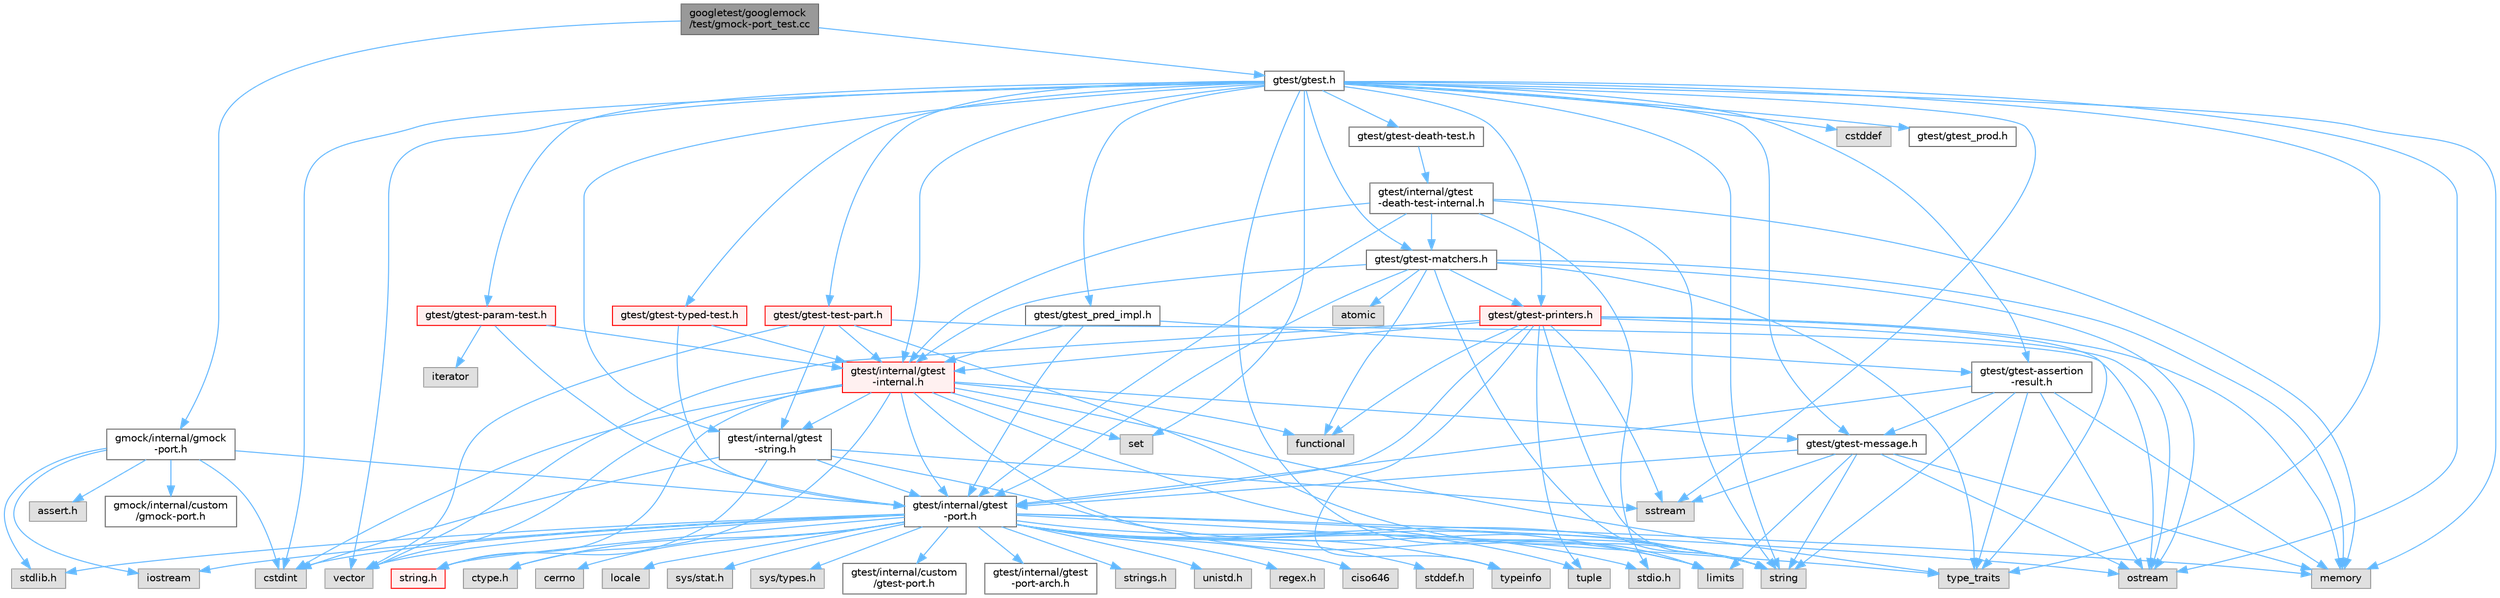 digraph "googletest/googlemock/test/gmock-port_test.cc"
{
 // LATEX_PDF_SIZE
  bgcolor="transparent";
  edge [fontname=Helvetica,fontsize=10,labelfontname=Helvetica,labelfontsize=10];
  node [fontname=Helvetica,fontsize=10,shape=box,height=0.2,width=0.4];
  Node1 [id="Node000001",label="googletest/googlemock\l/test/gmock-port_test.cc",height=0.2,width=0.4,color="gray40", fillcolor="grey60", style="filled", fontcolor="black",tooltip=" "];
  Node1 -> Node2 [id="edge1_Node000001_Node000002",color="steelblue1",style="solid",tooltip=" "];
  Node2 [id="Node000002",label="gmock/internal/gmock\l-port.h",height=0.2,width=0.4,color="grey40", fillcolor="white", style="filled",URL="$gmock-port_8h.html",tooltip=" "];
  Node2 -> Node3 [id="edge2_Node000002_Node000003",color="steelblue1",style="solid",tooltip=" "];
  Node3 [id="Node000003",label="assert.h",height=0.2,width=0.4,color="grey60", fillcolor="#E0E0E0", style="filled",tooltip=" "];
  Node2 -> Node4 [id="edge3_Node000002_Node000004",color="steelblue1",style="solid",tooltip=" "];
  Node4 [id="Node000004",label="stdlib.h",height=0.2,width=0.4,color="grey60", fillcolor="#E0E0E0", style="filled",tooltip=" "];
  Node2 -> Node5 [id="edge4_Node000002_Node000005",color="steelblue1",style="solid",tooltip=" "];
  Node5 [id="Node000005",label="cstdint",height=0.2,width=0.4,color="grey60", fillcolor="#E0E0E0", style="filled",tooltip=" "];
  Node2 -> Node6 [id="edge5_Node000002_Node000006",color="steelblue1",style="solid",tooltip=" "];
  Node6 [id="Node000006",label="iostream",height=0.2,width=0.4,color="grey60", fillcolor="#E0E0E0", style="filled",tooltip=" "];
  Node2 -> Node7 [id="edge6_Node000002_Node000007",color="steelblue1",style="solid",tooltip=" "];
  Node7 [id="Node000007",label="gmock/internal/custom\l/gmock-port.h",height=0.2,width=0.4,color="grey40", fillcolor="white", style="filled",URL="$custom_2gmock-port_8h.html",tooltip=" "];
  Node2 -> Node8 [id="edge7_Node000002_Node000008",color="steelblue1",style="solid",tooltip=" "];
  Node8 [id="Node000008",label="gtest/internal/gtest\l-port.h",height=0.2,width=0.4,color="grey40", fillcolor="white", style="filled",URL="$gtest-port_8h.html",tooltip=" "];
  Node8 -> Node9 [id="edge8_Node000008_Node000009",color="steelblue1",style="solid",tooltip=" "];
  Node9 [id="Node000009",label="ciso646",height=0.2,width=0.4,color="grey60", fillcolor="#E0E0E0", style="filled",tooltip=" "];
  Node8 -> Node10 [id="edge9_Node000008_Node000010",color="steelblue1",style="solid",tooltip=" "];
  Node10 [id="Node000010",label="ctype.h",height=0.2,width=0.4,color="grey60", fillcolor="#E0E0E0", style="filled",tooltip=" "];
  Node8 -> Node11 [id="edge10_Node000008_Node000011",color="steelblue1",style="solid",tooltip=" "];
  Node11 [id="Node000011",label="stddef.h",height=0.2,width=0.4,color="grey60", fillcolor="#E0E0E0", style="filled",tooltip=" "];
  Node8 -> Node12 [id="edge11_Node000008_Node000012",color="steelblue1",style="solid",tooltip=" "];
  Node12 [id="Node000012",label="stdio.h",height=0.2,width=0.4,color="grey60", fillcolor="#E0E0E0", style="filled",tooltip=" "];
  Node8 -> Node4 [id="edge12_Node000008_Node000004",color="steelblue1",style="solid",tooltip=" "];
  Node8 -> Node13 [id="edge13_Node000008_Node000013",color="steelblue1",style="solid",tooltip=" "];
  Node13 [id="Node000013",label="string.h",height=0.2,width=0.4,color="red", fillcolor="#FFF0F0", style="filled",URL="$string_8h.html",tooltip=" "];
  Node8 -> Node30 [id="edge14_Node000008_Node000030",color="steelblue1",style="solid",tooltip=" "];
  Node30 [id="Node000030",label="cerrno",height=0.2,width=0.4,color="grey60", fillcolor="#E0E0E0", style="filled",tooltip=" "];
  Node8 -> Node5 [id="edge15_Node000008_Node000005",color="steelblue1",style="solid",tooltip=" "];
  Node8 -> Node6 [id="edge16_Node000008_Node000006",color="steelblue1",style="solid",tooltip=" "];
  Node8 -> Node24 [id="edge17_Node000008_Node000024",color="steelblue1",style="solid",tooltip=" "];
  Node24 [id="Node000024",label="limits",height=0.2,width=0.4,color="grey60", fillcolor="#E0E0E0", style="filled",tooltip=" "];
  Node8 -> Node31 [id="edge18_Node000008_Node000031",color="steelblue1",style="solid",tooltip=" "];
  Node31 [id="Node000031",label="locale",height=0.2,width=0.4,color="grey60", fillcolor="#E0E0E0", style="filled",tooltip=" "];
  Node8 -> Node26 [id="edge19_Node000008_Node000026",color="steelblue1",style="solid",tooltip=" "];
  Node26 [id="Node000026",label="memory",height=0.2,width=0.4,color="grey60", fillcolor="#E0E0E0", style="filled",tooltip=" "];
  Node8 -> Node32 [id="edge20_Node000008_Node000032",color="steelblue1",style="solid",tooltip=" "];
  Node32 [id="Node000032",label="ostream",height=0.2,width=0.4,color="grey60", fillcolor="#E0E0E0", style="filled",tooltip=" "];
  Node8 -> Node19 [id="edge21_Node000008_Node000019",color="steelblue1",style="solid",tooltip=" "];
  Node19 [id="Node000019",label="string",height=0.2,width=0.4,color="grey60", fillcolor="#E0E0E0", style="filled",tooltip=" "];
  Node8 -> Node33 [id="edge22_Node000008_Node000033",color="steelblue1",style="solid",tooltip=" "];
  Node33 [id="Node000033",label="tuple",height=0.2,width=0.4,color="grey60", fillcolor="#E0E0E0", style="filled",tooltip=" "];
  Node8 -> Node20 [id="edge23_Node000008_Node000020",color="steelblue1",style="solid",tooltip=" "];
  Node20 [id="Node000020",label="type_traits",height=0.2,width=0.4,color="grey60", fillcolor="#E0E0E0", style="filled",tooltip=" "];
  Node8 -> Node21 [id="edge24_Node000008_Node000021",color="steelblue1",style="solid",tooltip=" "];
  Node21 [id="Node000021",label="vector",height=0.2,width=0.4,color="grey60", fillcolor="#E0E0E0", style="filled",tooltip=" "];
  Node8 -> Node34 [id="edge25_Node000008_Node000034",color="steelblue1",style="solid",tooltip=" "];
  Node34 [id="Node000034",label="sys/stat.h",height=0.2,width=0.4,color="grey60", fillcolor="#E0E0E0", style="filled",tooltip=" "];
  Node8 -> Node35 [id="edge26_Node000008_Node000035",color="steelblue1",style="solid",tooltip=" "];
  Node35 [id="Node000035",label="sys/types.h",height=0.2,width=0.4,color="grey60", fillcolor="#E0E0E0", style="filled",tooltip=" "];
  Node8 -> Node36 [id="edge27_Node000008_Node000036",color="steelblue1",style="solid",tooltip=" "];
  Node36 [id="Node000036",label="gtest/internal/custom\l/gtest-port.h",height=0.2,width=0.4,color="grey40", fillcolor="white", style="filled",URL="$custom_2gtest-port_8h.html",tooltip=" "];
  Node8 -> Node37 [id="edge28_Node000008_Node000037",color="steelblue1",style="solid",tooltip=" "];
  Node37 [id="Node000037",label="gtest/internal/gtest\l-port-arch.h",height=0.2,width=0.4,color="grey40", fillcolor="white", style="filled",URL="$gtest-port-arch_8h.html",tooltip=" "];
  Node8 -> Node38 [id="edge29_Node000008_Node000038",color="steelblue1",style="solid",tooltip=" "];
  Node38 [id="Node000038",label="strings.h",height=0.2,width=0.4,color="grey60", fillcolor="#E0E0E0", style="filled",tooltip=" "];
  Node8 -> Node39 [id="edge30_Node000008_Node000039",color="steelblue1",style="solid",tooltip=" "];
  Node39 [id="Node000039",label="unistd.h",height=0.2,width=0.4,color="grey60", fillcolor="#E0E0E0", style="filled",tooltip=" "];
  Node8 -> Node40 [id="edge31_Node000008_Node000040",color="steelblue1",style="solid",tooltip=" "];
  Node40 [id="Node000040",label="regex.h",height=0.2,width=0.4,color="grey60", fillcolor="#E0E0E0", style="filled",tooltip=" "];
  Node8 -> Node41 [id="edge32_Node000008_Node000041",color="steelblue1",style="solid",tooltip=" "];
  Node41 [id="Node000041",label="typeinfo",height=0.2,width=0.4,color="grey60", fillcolor="#E0E0E0", style="filled",tooltip=" "];
  Node1 -> Node42 [id="edge33_Node000001_Node000042",color="steelblue1",style="solid",tooltip=" "];
  Node42 [id="Node000042",label="gtest/gtest.h",height=0.2,width=0.4,color="grey40", fillcolor="white", style="filled",URL="$gtest_8h.html",tooltip=" "];
  Node42 -> Node15 [id="edge34_Node000042_Node000015",color="steelblue1",style="solid",tooltip=" "];
  Node15 [id="Node000015",label="cstddef",height=0.2,width=0.4,color="grey60", fillcolor="#E0E0E0", style="filled",tooltip=" "];
  Node42 -> Node5 [id="edge35_Node000042_Node000005",color="steelblue1",style="solid",tooltip=" "];
  Node42 -> Node24 [id="edge36_Node000042_Node000024",color="steelblue1",style="solid",tooltip=" "];
  Node42 -> Node26 [id="edge37_Node000042_Node000026",color="steelblue1",style="solid",tooltip=" "];
  Node42 -> Node32 [id="edge38_Node000042_Node000032",color="steelblue1",style="solid",tooltip=" "];
  Node42 -> Node22 [id="edge39_Node000042_Node000022",color="steelblue1",style="solid",tooltip=" "];
  Node22 [id="Node000022",label="set",height=0.2,width=0.4,color="grey60", fillcolor="#E0E0E0", style="filled",tooltip=" "];
  Node42 -> Node43 [id="edge40_Node000042_Node000043",color="steelblue1",style="solid",tooltip=" "];
  Node43 [id="Node000043",label="sstream",height=0.2,width=0.4,color="grey60", fillcolor="#E0E0E0", style="filled",tooltip=" "];
  Node42 -> Node19 [id="edge41_Node000042_Node000019",color="steelblue1",style="solid",tooltip=" "];
  Node42 -> Node20 [id="edge42_Node000042_Node000020",color="steelblue1",style="solid",tooltip=" "];
  Node42 -> Node21 [id="edge43_Node000042_Node000021",color="steelblue1",style="solid",tooltip=" "];
  Node42 -> Node44 [id="edge44_Node000042_Node000044",color="steelblue1",style="solid",tooltip=" "];
  Node44 [id="Node000044",label="gtest/gtest-assertion\l-result.h",height=0.2,width=0.4,color="grey40", fillcolor="white", style="filled",URL="$gtest-assertion-result_8h.html",tooltip=" "];
  Node44 -> Node26 [id="edge45_Node000044_Node000026",color="steelblue1",style="solid",tooltip=" "];
  Node44 -> Node32 [id="edge46_Node000044_Node000032",color="steelblue1",style="solid",tooltip=" "];
  Node44 -> Node19 [id="edge47_Node000044_Node000019",color="steelblue1",style="solid",tooltip=" "];
  Node44 -> Node20 [id="edge48_Node000044_Node000020",color="steelblue1",style="solid",tooltip=" "];
  Node44 -> Node45 [id="edge49_Node000044_Node000045",color="steelblue1",style="solid",tooltip=" "];
  Node45 [id="Node000045",label="gtest/gtest-message.h",height=0.2,width=0.4,color="grey40", fillcolor="white", style="filled",URL="$gtest-message_8h.html",tooltip=" "];
  Node45 -> Node24 [id="edge50_Node000045_Node000024",color="steelblue1",style="solid",tooltip=" "];
  Node45 -> Node26 [id="edge51_Node000045_Node000026",color="steelblue1",style="solid",tooltip=" "];
  Node45 -> Node32 [id="edge52_Node000045_Node000032",color="steelblue1",style="solid",tooltip=" "];
  Node45 -> Node43 [id="edge53_Node000045_Node000043",color="steelblue1",style="solid",tooltip=" "];
  Node45 -> Node19 [id="edge54_Node000045_Node000019",color="steelblue1",style="solid",tooltip=" "];
  Node45 -> Node8 [id="edge55_Node000045_Node000008",color="steelblue1",style="solid",tooltip=" "];
  Node44 -> Node8 [id="edge56_Node000044_Node000008",color="steelblue1",style="solid",tooltip=" "];
  Node42 -> Node46 [id="edge57_Node000042_Node000046",color="steelblue1",style="solid",tooltip=" "];
  Node46 [id="Node000046",label="gtest/gtest-death-test.h",height=0.2,width=0.4,color="grey40", fillcolor="white", style="filled",URL="$gtest-death-test_8h.html",tooltip=" "];
  Node46 -> Node47 [id="edge58_Node000046_Node000047",color="steelblue1",style="solid",tooltip=" "];
  Node47 [id="Node000047",label="gtest/internal/gtest\l-death-test-internal.h",height=0.2,width=0.4,color="grey40", fillcolor="white", style="filled",URL="$gtest-death-test-internal_8h.html",tooltip=" "];
  Node47 -> Node12 [id="edge59_Node000047_Node000012",color="steelblue1",style="solid",tooltip=" "];
  Node47 -> Node26 [id="edge60_Node000047_Node000026",color="steelblue1",style="solid",tooltip=" "];
  Node47 -> Node19 [id="edge61_Node000047_Node000019",color="steelblue1",style="solid",tooltip=" "];
  Node47 -> Node48 [id="edge62_Node000047_Node000048",color="steelblue1",style="solid",tooltip=" "];
  Node48 [id="Node000048",label="gtest/gtest-matchers.h",height=0.2,width=0.4,color="grey40", fillcolor="white", style="filled",URL="$gtest-matchers_8h.html",tooltip=" "];
  Node48 -> Node49 [id="edge63_Node000048_Node000049",color="steelblue1",style="solid",tooltip=" "];
  Node49 [id="Node000049",label="atomic",height=0.2,width=0.4,color="grey60", fillcolor="#E0E0E0", style="filled",tooltip=" "];
  Node48 -> Node50 [id="edge64_Node000048_Node000050",color="steelblue1",style="solid",tooltip=" "];
  Node50 [id="Node000050",label="functional",height=0.2,width=0.4,color="grey60", fillcolor="#E0E0E0", style="filled",tooltip=" "];
  Node48 -> Node26 [id="edge65_Node000048_Node000026",color="steelblue1",style="solid",tooltip=" "];
  Node48 -> Node32 [id="edge66_Node000048_Node000032",color="steelblue1",style="solid",tooltip=" "];
  Node48 -> Node19 [id="edge67_Node000048_Node000019",color="steelblue1",style="solid",tooltip=" "];
  Node48 -> Node20 [id="edge68_Node000048_Node000020",color="steelblue1",style="solid",tooltip=" "];
  Node48 -> Node51 [id="edge69_Node000048_Node000051",color="steelblue1",style="solid",tooltip=" "];
  Node51 [id="Node000051",label="gtest/gtest-printers.h",height=0.2,width=0.4,color="red", fillcolor="#FFF0F0", style="filled",URL="$gtest-printers_8h.html",tooltip=" "];
  Node51 -> Node50 [id="edge70_Node000051_Node000050",color="steelblue1",style="solid",tooltip=" "];
  Node51 -> Node26 [id="edge71_Node000051_Node000026",color="steelblue1",style="solid",tooltip=" "];
  Node51 -> Node32 [id="edge72_Node000051_Node000032",color="steelblue1",style="solid",tooltip=" "];
  Node51 -> Node43 [id="edge73_Node000051_Node000043",color="steelblue1",style="solid",tooltip=" "];
  Node51 -> Node19 [id="edge74_Node000051_Node000019",color="steelblue1",style="solid",tooltip=" "];
  Node51 -> Node33 [id="edge75_Node000051_Node000033",color="steelblue1",style="solid",tooltip=" "];
  Node51 -> Node20 [id="edge76_Node000051_Node000020",color="steelblue1",style="solid",tooltip=" "];
  Node51 -> Node41 [id="edge77_Node000051_Node000041",color="steelblue1",style="solid",tooltip=" "];
  Node51 -> Node21 [id="edge78_Node000051_Node000021",color="steelblue1",style="solid",tooltip=" "];
  Node51 -> Node52 [id="edge79_Node000051_Node000052",color="steelblue1",style="solid",tooltip=" "];
  Node52 [id="Node000052",label="gtest/internal/gtest\l-internal.h",height=0.2,width=0.4,color="red", fillcolor="#FFF0F0", style="filled",URL="$gtest-internal_8h.html",tooltip=" "];
  Node52 -> Node8 [id="edge80_Node000052_Node000008",color="steelblue1",style="solid",tooltip=" "];
  Node52 -> Node10 [id="edge81_Node000052_Node000010",color="steelblue1",style="solid",tooltip=" "];
  Node52 -> Node13 [id="edge82_Node000052_Node000013",color="steelblue1",style="solid",tooltip=" "];
  Node52 -> Node5 [id="edge83_Node000052_Node000005",color="steelblue1",style="solid",tooltip=" "];
  Node52 -> Node50 [id="edge84_Node000052_Node000050",color="steelblue1",style="solid",tooltip=" "];
  Node52 -> Node24 [id="edge85_Node000052_Node000024",color="steelblue1",style="solid",tooltip=" "];
  Node52 -> Node22 [id="edge86_Node000052_Node000022",color="steelblue1",style="solid",tooltip=" "];
  Node52 -> Node19 [id="edge87_Node000052_Node000019",color="steelblue1",style="solid",tooltip=" "];
  Node52 -> Node20 [id="edge88_Node000052_Node000020",color="steelblue1",style="solid",tooltip=" "];
  Node52 -> Node21 [id="edge89_Node000052_Node000021",color="steelblue1",style="solid",tooltip=" "];
  Node52 -> Node45 [id="edge90_Node000052_Node000045",color="steelblue1",style="solid",tooltip=" "];
  Node52 -> Node56 [id="edge91_Node000052_Node000056",color="steelblue1",style="solid",tooltip=" "];
  Node56 [id="Node000056",label="gtest/internal/gtest\l-string.h",height=0.2,width=0.4,color="grey40", fillcolor="white", style="filled",URL="$gtest-string_8h.html",tooltip=" "];
  Node56 -> Node13 [id="edge92_Node000056_Node000013",color="steelblue1",style="solid",tooltip=" "];
  Node56 -> Node5 [id="edge93_Node000056_Node000005",color="steelblue1",style="solid",tooltip=" "];
  Node56 -> Node43 [id="edge94_Node000056_Node000043",color="steelblue1",style="solid",tooltip=" "];
  Node56 -> Node19 [id="edge95_Node000056_Node000019",color="steelblue1",style="solid",tooltip=" "];
  Node56 -> Node8 [id="edge96_Node000056_Node000008",color="steelblue1",style="solid",tooltip=" "];
  Node51 -> Node8 [id="edge97_Node000051_Node000008",color="steelblue1",style="solid",tooltip=" "];
  Node48 -> Node52 [id="edge98_Node000048_Node000052",color="steelblue1",style="solid",tooltip=" "];
  Node48 -> Node8 [id="edge99_Node000048_Node000008",color="steelblue1",style="solid",tooltip=" "];
  Node47 -> Node52 [id="edge100_Node000047_Node000052",color="steelblue1",style="solid",tooltip=" "];
  Node47 -> Node8 [id="edge101_Node000047_Node000008",color="steelblue1",style="solid",tooltip=" "];
  Node42 -> Node48 [id="edge102_Node000042_Node000048",color="steelblue1",style="solid",tooltip=" "];
  Node42 -> Node45 [id="edge103_Node000042_Node000045",color="steelblue1",style="solid",tooltip=" "];
  Node42 -> Node59 [id="edge104_Node000042_Node000059",color="steelblue1",style="solid",tooltip=" "];
  Node59 [id="Node000059",label="gtest/gtest-param-test.h",height=0.2,width=0.4,color="red", fillcolor="#FFF0F0", style="filled",URL="$gtest-param-test_8h.html",tooltip=" "];
  Node59 -> Node25 [id="edge105_Node000059_Node000025",color="steelblue1",style="solid",tooltip=" "];
  Node25 [id="Node000025",label="iterator",height=0.2,width=0.4,color="grey60", fillcolor="#E0E0E0", style="filled",tooltip=" "];
  Node59 -> Node52 [id="edge106_Node000059_Node000052",color="steelblue1",style="solid",tooltip=" "];
  Node59 -> Node8 [id="edge107_Node000059_Node000008",color="steelblue1",style="solid",tooltip=" "];
  Node42 -> Node51 [id="edge108_Node000042_Node000051",color="steelblue1",style="solid",tooltip=" "];
  Node42 -> Node63 [id="edge109_Node000042_Node000063",color="steelblue1",style="solid",tooltip=" "];
  Node63 [id="Node000063",label="gtest/gtest-test-part.h",height=0.2,width=0.4,color="red", fillcolor="#FFF0F0", style="filled",URL="$gtest-test-part_8h.html",tooltip=" "];
  Node63 -> Node32 [id="edge110_Node000063_Node000032",color="steelblue1",style="solid",tooltip=" "];
  Node63 -> Node19 [id="edge111_Node000063_Node000019",color="steelblue1",style="solid",tooltip=" "];
  Node63 -> Node21 [id="edge112_Node000063_Node000021",color="steelblue1",style="solid",tooltip=" "];
  Node63 -> Node52 [id="edge113_Node000063_Node000052",color="steelblue1",style="solid",tooltip=" "];
  Node63 -> Node56 [id="edge114_Node000063_Node000056",color="steelblue1",style="solid",tooltip=" "];
  Node42 -> Node65 [id="edge115_Node000042_Node000065",color="steelblue1",style="solid",tooltip=" "];
  Node65 [id="Node000065",label="gtest/gtest-typed-test.h",height=0.2,width=0.4,color="red", fillcolor="#FFF0F0", style="filled",URL="$gtest-typed-test_8h.html",tooltip=" "];
  Node65 -> Node52 [id="edge116_Node000065_Node000052",color="steelblue1",style="solid",tooltip=" "];
  Node65 -> Node8 [id="edge117_Node000065_Node000008",color="steelblue1",style="solid",tooltip=" "];
  Node42 -> Node66 [id="edge118_Node000042_Node000066",color="steelblue1",style="solid",tooltip=" "];
  Node66 [id="Node000066",label="gtest/gtest_pred_impl.h",height=0.2,width=0.4,color="grey40", fillcolor="white", style="filled",URL="$gtest__pred__impl_8h.html",tooltip=" "];
  Node66 -> Node44 [id="edge119_Node000066_Node000044",color="steelblue1",style="solid",tooltip=" "];
  Node66 -> Node52 [id="edge120_Node000066_Node000052",color="steelblue1",style="solid",tooltip=" "];
  Node66 -> Node8 [id="edge121_Node000066_Node000008",color="steelblue1",style="solid",tooltip=" "];
  Node42 -> Node67 [id="edge122_Node000042_Node000067",color="steelblue1",style="solid",tooltip=" "];
  Node67 [id="Node000067",label="gtest/gtest_prod.h",height=0.2,width=0.4,color="grey40", fillcolor="white", style="filled",URL="$gtest__prod_8h.html",tooltip=" "];
  Node42 -> Node52 [id="edge123_Node000042_Node000052",color="steelblue1",style="solid",tooltip=" "];
  Node42 -> Node56 [id="edge124_Node000042_Node000056",color="steelblue1",style="solid",tooltip=" "];
}
